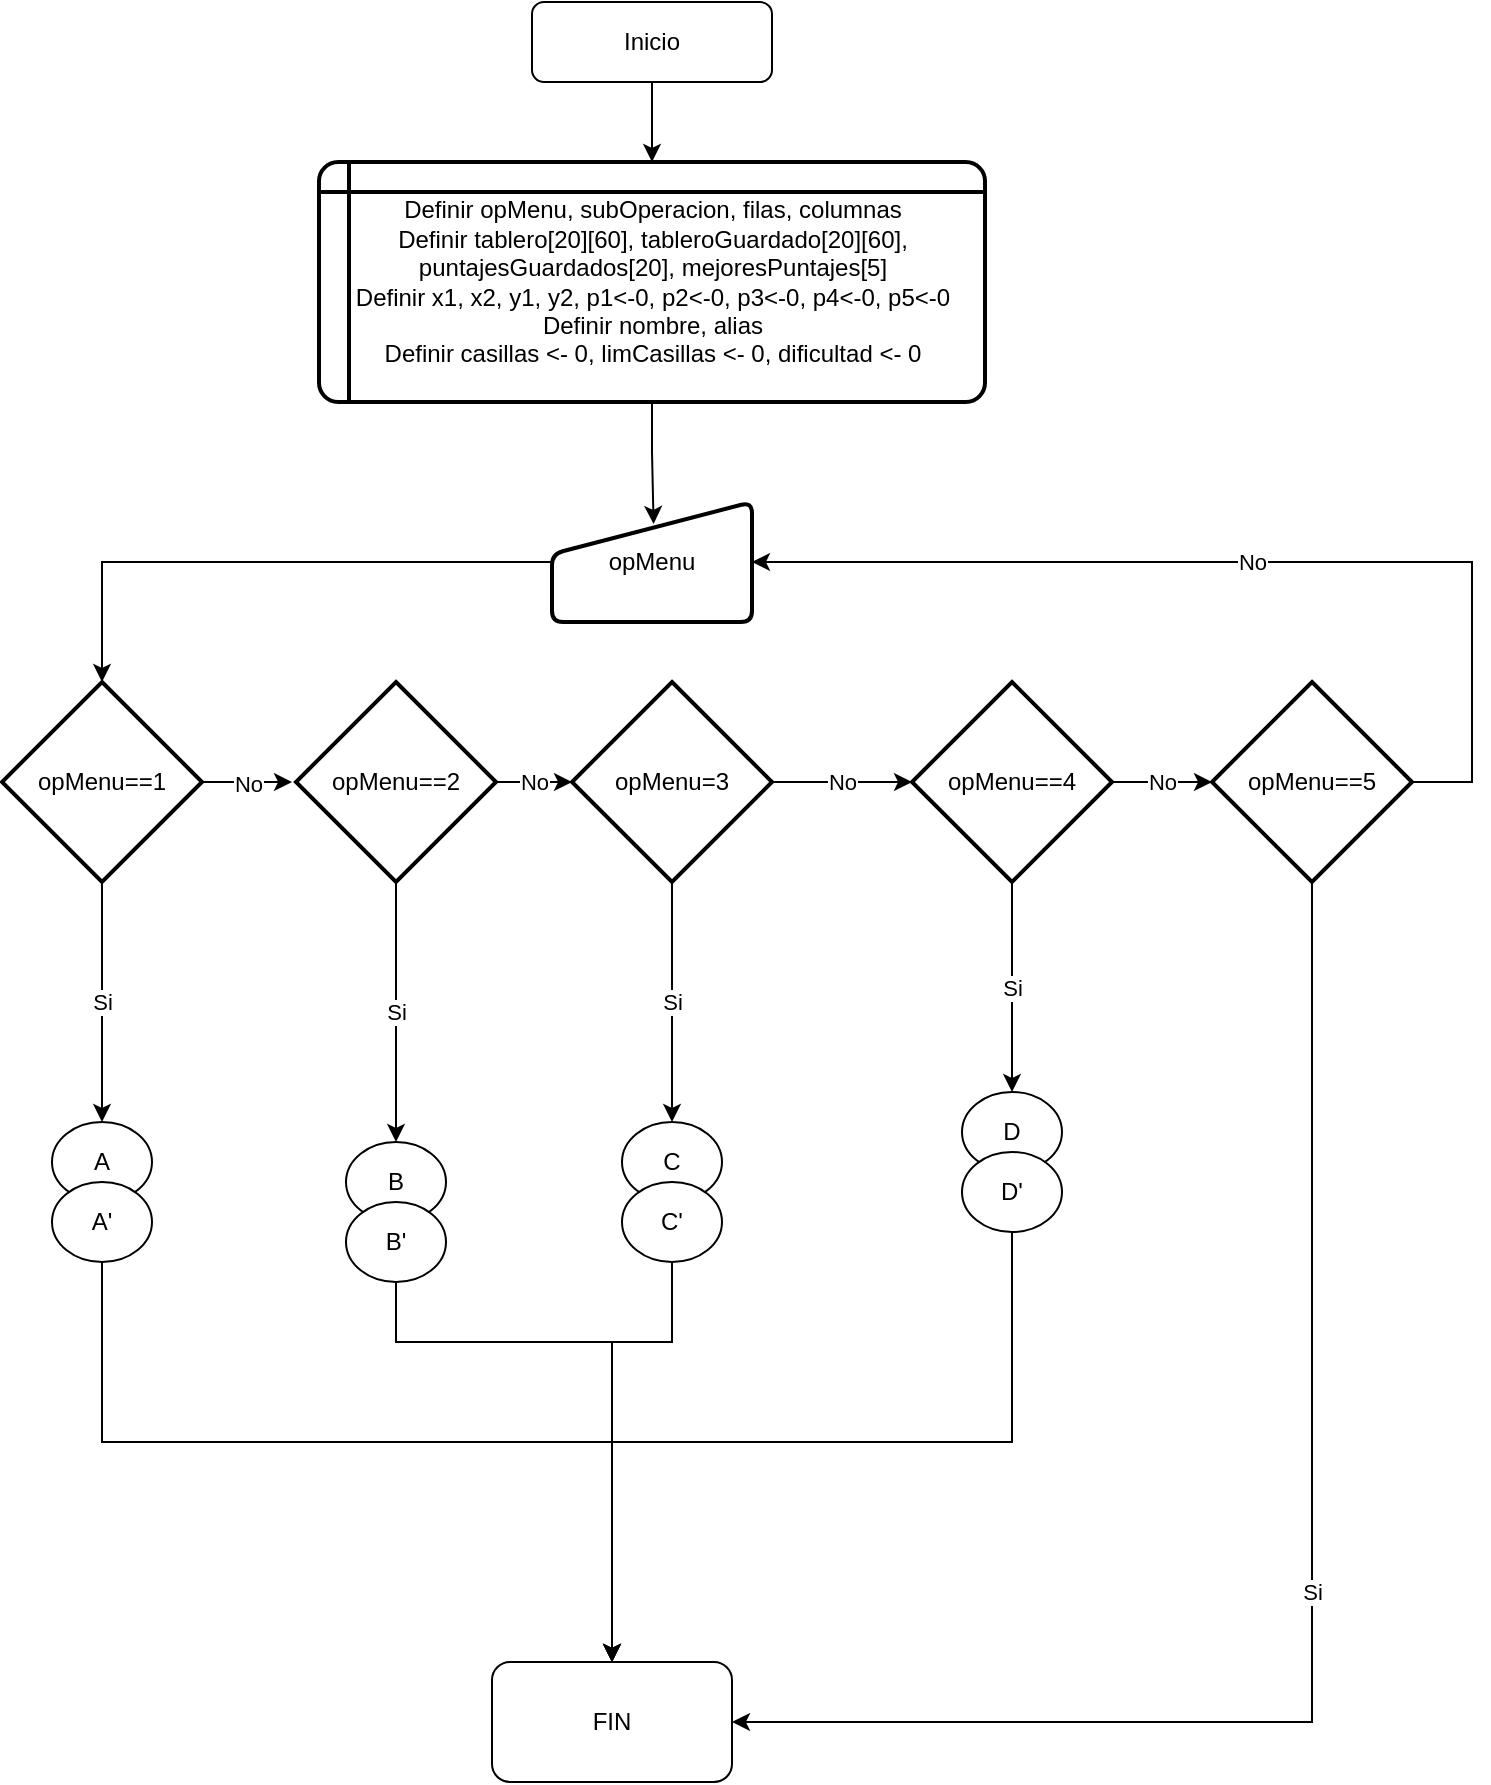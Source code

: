 <mxfile version="14.6.10" type="device"><diagram id="C5RBs43oDa-KdzZeNtuy" name="Page-1"><mxGraphModel dx="1422" dy="814" grid="1" gridSize="10" guides="1" tooltips="1" connect="1" arrows="1" fold="1" page="1" pageScale="1" pageWidth="827" pageHeight="1169" math="0" shadow="0"><root><mxCell id="WIyWlLk6GJQsqaUBKTNV-0"/><mxCell id="WIyWlLk6GJQsqaUBKTNV-1" parent="WIyWlLk6GJQsqaUBKTNV-0"/><mxCell id="hzygPwYfUC6GSbl5WGEr-0" style="edgeStyle=orthogonalEdgeStyle;rounded=0;orthogonalLoop=1;jettySize=auto;html=1;entryX=0.5;entryY=0;entryDx=0;entryDy=0;" parent="WIyWlLk6GJQsqaUBKTNV-1" source="WIyWlLk6GJQsqaUBKTNV-3" target="W6_IZnnFfyVBB-mvfwkG-2" edge="1"><mxGeometry relative="1" as="geometry"/></mxCell><mxCell id="WIyWlLk6GJQsqaUBKTNV-3" value="Inicio" style="rounded=1;whiteSpace=wrap;html=1;fontSize=12;glass=0;strokeWidth=1;shadow=0;" parent="WIyWlLk6GJQsqaUBKTNV-1" vertex="1"><mxGeometry x="330" y="10" width="120" height="40" as="geometry"/></mxCell><mxCell id="W6_IZnnFfyVBB-mvfwkG-4" style="edgeStyle=orthogonalEdgeStyle;rounded=0;orthogonalLoop=1;jettySize=auto;html=1;entryX=0.508;entryY=0.183;entryDx=0;entryDy=0;entryPerimeter=0;" parent="WIyWlLk6GJQsqaUBKTNV-1" source="W6_IZnnFfyVBB-mvfwkG-2" target="W6_IZnnFfyVBB-mvfwkG-3" edge="1"><mxGeometry relative="1" as="geometry"/></mxCell><mxCell id="W6_IZnnFfyVBB-mvfwkG-2" value="Definir opMenu, subOperacion, filas, columnas&lt;br&gt;Definir tablero[20][60], tableroGuardado[20][60], puntajesGuardados[20], mejoresPuntajes[5]&lt;br&gt;Definir x1, x2, y1, y2, p1&amp;lt;-0, p2&amp;lt;-0, p3&amp;lt;-0, p4&amp;lt;-0, p5&amp;lt;-0&lt;br&gt;Definir nombre, alias&lt;br&gt;Definir casillas &amp;lt;- 0, limCasillas &amp;lt;- 0, dificultad &amp;lt;- 0" style="shape=internalStorage;whiteSpace=wrap;html=1;dx=15;dy=15;rounded=1;arcSize=8;strokeWidth=2;" parent="WIyWlLk6GJQsqaUBKTNV-1" vertex="1"><mxGeometry x="223.5" y="90" width="333" height="120" as="geometry"/></mxCell><mxCell id="W6_IZnnFfyVBB-mvfwkG-6" style="edgeStyle=orthogonalEdgeStyle;rounded=0;orthogonalLoop=1;jettySize=auto;html=1;entryX=0.5;entryY=0;entryDx=0;entryDy=0;entryPerimeter=0;" parent="WIyWlLk6GJQsqaUBKTNV-1" source="W6_IZnnFfyVBB-mvfwkG-3" target="W6_IZnnFfyVBB-mvfwkG-5" edge="1"><mxGeometry relative="1" as="geometry"/></mxCell><mxCell id="W6_IZnnFfyVBB-mvfwkG-3" value="opMenu" style="html=1;strokeWidth=2;shape=manualInput;whiteSpace=wrap;rounded=1;size=26;arcSize=11;" parent="WIyWlLk6GJQsqaUBKTNV-1" vertex="1"><mxGeometry x="340" y="260" width="100" height="60" as="geometry"/></mxCell><mxCell id="fiNCzKqSNeJoFgSpumV0-7" value="Si" style="edgeStyle=orthogonalEdgeStyle;rounded=0;orthogonalLoop=1;jettySize=auto;html=1;entryX=0.5;entryY=0;entryDx=0;entryDy=0;" edge="1" parent="WIyWlLk6GJQsqaUBKTNV-1" source="W6_IZnnFfyVBB-mvfwkG-5" target="hzygPwYfUC6GSbl5WGEr-1"><mxGeometry relative="1" as="geometry"/></mxCell><mxCell id="fiNCzKqSNeJoFgSpumV0-11" value="No" style="edgeStyle=orthogonalEdgeStyle;rounded=0;orthogonalLoop=1;jettySize=auto;html=1;" edge="1" parent="WIyWlLk6GJQsqaUBKTNV-1" source="W6_IZnnFfyVBB-mvfwkG-5"><mxGeometry relative="1" as="geometry"><mxPoint x="210" y="400" as="targetPoint"/></mxGeometry></mxCell><mxCell id="W6_IZnnFfyVBB-mvfwkG-5" value="opMenu==1" style="strokeWidth=2;html=1;shape=mxgraph.flowchart.decision;whiteSpace=wrap;" parent="WIyWlLk6GJQsqaUBKTNV-1" vertex="1"><mxGeometry x="65" y="350" width="100" height="100" as="geometry"/></mxCell><mxCell id="W6_IZnnFfyVBB-mvfwkG-16" value="FIN" style="rounded=1;whiteSpace=wrap;html=1;" parent="WIyWlLk6GJQsqaUBKTNV-1" vertex="1"><mxGeometry x="310" y="840" width="120" height="60" as="geometry"/></mxCell><mxCell id="hzygPwYfUC6GSbl5WGEr-1" value="A" style="ellipse;whiteSpace=wrap;html=1;" parent="WIyWlLk6GJQsqaUBKTNV-1" vertex="1"><mxGeometry x="90" y="570" width="50" height="40" as="geometry"/></mxCell><mxCell id="fiNCzKqSNeJoFgSpumV0-21" style="edgeStyle=orthogonalEdgeStyle;rounded=0;orthogonalLoop=1;jettySize=auto;html=1;entryX=0.5;entryY=0;entryDx=0;entryDy=0;" edge="1" parent="WIyWlLk6GJQsqaUBKTNV-1" source="hzygPwYfUC6GSbl5WGEr-2" target="W6_IZnnFfyVBB-mvfwkG-16"><mxGeometry relative="1" as="geometry"><Array as="points"><mxPoint x="115" y="730"/><mxPoint x="370" y="730"/></Array></mxGeometry></mxCell><mxCell id="hzygPwYfUC6GSbl5WGEr-2" value="A'" style="ellipse;whiteSpace=wrap;html=1;" parent="WIyWlLk6GJQsqaUBKTNV-1" vertex="1"><mxGeometry x="90" y="600" width="50" height="40" as="geometry"/></mxCell><mxCell id="fiNCzKqSNeJoFgSpumV0-0" value="B" style="ellipse;whiteSpace=wrap;html=1;" vertex="1" parent="WIyWlLk6GJQsqaUBKTNV-1"><mxGeometry x="237" y="580" width="50" height="40" as="geometry"/></mxCell><mxCell id="fiNCzKqSNeJoFgSpumV0-22" style="edgeStyle=orthogonalEdgeStyle;rounded=0;orthogonalLoop=1;jettySize=auto;html=1;" edge="1" parent="WIyWlLk6GJQsqaUBKTNV-1" source="fiNCzKqSNeJoFgSpumV0-1"><mxGeometry relative="1" as="geometry"><mxPoint x="370" y="840" as="targetPoint"/><Array as="points"><mxPoint x="262" y="680"/><mxPoint x="370" y="680"/></Array></mxGeometry></mxCell><mxCell id="fiNCzKqSNeJoFgSpumV0-1" value="B'" style="ellipse;whiteSpace=wrap;html=1;" vertex="1" parent="WIyWlLk6GJQsqaUBKTNV-1"><mxGeometry x="237" y="610" width="50" height="40" as="geometry"/></mxCell><mxCell id="fiNCzKqSNeJoFgSpumV0-2" value="C" style="ellipse;whiteSpace=wrap;html=1;" vertex="1" parent="WIyWlLk6GJQsqaUBKTNV-1"><mxGeometry x="375" y="570" width="50" height="40" as="geometry"/></mxCell><mxCell id="fiNCzKqSNeJoFgSpumV0-23" style="edgeStyle=orthogonalEdgeStyle;rounded=0;orthogonalLoop=1;jettySize=auto;html=1;" edge="1" parent="WIyWlLk6GJQsqaUBKTNV-1" source="fiNCzKqSNeJoFgSpumV0-3"><mxGeometry relative="1" as="geometry"><mxPoint x="370" y="840" as="targetPoint"/><Array as="points"><mxPoint x="400" y="680"/><mxPoint x="370" y="680"/></Array></mxGeometry></mxCell><mxCell id="fiNCzKqSNeJoFgSpumV0-3" value="C'" style="ellipse;whiteSpace=wrap;html=1;" vertex="1" parent="WIyWlLk6GJQsqaUBKTNV-1"><mxGeometry x="375" y="600" width="50" height="40" as="geometry"/></mxCell><mxCell id="fiNCzKqSNeJoFgSpumV0-4" value="D" style="ellipse;whiteSpace=wrap;html=1;" vertex="1" parent="WIyWlLk6GJQsqaUBKTNV-1"><mxGeometry x="545" y="555" width="50" height="40" as="geometry"/></mxCell><mxCell id="fiNCzKqSNeJoFgSpumV0-24" style="edgeStyle=orthogonalEdgeStyle;rounded=0;orthogonalLoop=1;jettySize=auto;html=1;" edge="1" parent="WIyWlLk6GJQsqaUBKTNV-1" source="fiNCzKqSNeJoFgSpumV0-5"><mxGeometry relative="1" as="geometry"><mxPoint x="370" y="840" as="targetPoint"/><Array as="points"><mxPoint x="570" y="730"/><mxPoint x="370" y="730"/></Array></mxGeometry></mxCell><mxCell id="fiNCzKqSNeJoFgSpumV0-5" value="D'" style="ellipse;whiteSpace=wrap;html=1;" vertex="1" parent="WIyWlLk6GJQsqaUBKTNV-1"><mxGeometry x="545" y="585" width="50" height="40" as="geometry"/></mxCell><mxCell id="fiNCzKqSNeJoFgSpumV0-12" value="Si" style="edgeStyle=orthogonalEdgeStyle;rounded=0;orthogonalLoop=1;jettySize=auto;html=1;entryX=0.5;entryY=0;entryDx=0;entryDy=0;" edge="1" parent="WIyWlLk6GJQsqaUBKTNV-1" source="fiNCzKqSNeJoFgSpumV0-10" target="fiNCzKqSNeJoFgSpumV0-0"><mxGeometry relative="1" as="geometry"/></mxCell><mxCell id="fiNCzKqSNeJoFgSpumV0-14" value="No" style="edgeStyle=orthogonalEdgeStyle;rounded=0;orthogonalLoop=1;jettySize=auto;html=1;entryX=0;entryY=0.5;entryDx=0;entryDy=0;entryPerimeter=0;" edge="1" parent="WIyWlLk6GJQsqaUBKTNV-1" source="fiNCzKqSNeJoFgSpumV0-10" target="fiNCzKqSNeJoFgSpumV0-13"><mxGeometry relative="1" as="geometry"/></mxCell><mxCell id="fiNCzKqSNeJoFgSpumV0-10" value="opMenu==2" style="strokeWidth=2;html=1;shape=mxgraph.flowchart.decision;whiteSpace=wrap;" vertex="1" parent="WIyWlLk6GJQsqaUBKTNV-1"><mxGeometry x="212" y="350" width="100" height="100" as="geometry"/></mxCell><mxCell id="fiNCzKqSNeJoFgSpumV0-16" value="Si" style="edgeStyle=orthogonalEdgeStyle;rounded=0;orthogonalLoop=1;jettySize=auto;html=1;" edge="1" parent="WIyWlLk6GJQsqaUBKTNV-1" source="fiNCzKqSNeJoFgSpumV0-13" target="fiNCzKqSNeJoFgSpumV0-2"><mxGeometry relative="1" as="geometry"/></mxCell><mxCell id="fiNCzKqSNeJoFgSpumV0-18" value="No" style="edgeStyle=orthogonalEdgeStyle;rounded=0;orthogonalLoop=1;jettySize=auto;html=1;entryX=0;entryY=0.5;entryDx=0;entryDy=0;entryPerimeter=0;" edge="1" parent="WIyWlLk6GJQsqaUBKTNV-1" source="fiNCzKqSNeJoFgSpumV0-13" target="fiNCzKqSNeJoFgSpumV0-17"><mxGeometry relative="1" as="geometry"/></mxCell><mxCell id="fiNCzKqSNeJoFgSpumV0-13" value="opMenu=3" style="strokeWidth=2;html=1;shape=mxgraph.flowchart.decision;whiteSpace=wrap;" vertex="1" parent="WIyWlLk6GJQsqaUBKTNV-1"><mxGeometry x="350" y="350" width="100" height="100" as="geometry"/></mxCell><mxCell id="fiNCzKqSNeJoFgSpumV0-19" value="Si" style="edgeStyle=orthogonalEdgeStyle;rounded=0;orthogonalLoop=1;jettySize=auto;html=1;entryX=0.5;entryY=0;entryDx=0;entryDy=0;" edge="1" parent="WIyWlLk6GJQsqaUBKTNV-1" source="fiNCzKqSNeJoFgSpumV0-17" target="fiNCzKqSNeJoFgSpumV0-4"><mxGeometry relative="1" as="geometry"/></mxCell><mxCell id="fiNCzKqSNeJoFgSpumV0-27" value="No" style="edgeStyle=orthogonalEdgeStyle;rounded=0;orthogonalLoop=1;jettySize=auto;html=1;entryX=0;entryY=0.5;entryDx=0;entryDy=0;entryPerimeter=0;" edge="1" parent="WIyWlLk6GJQsqaUBKTNV-1" source="fiNCzKqSNeJoFgSpumV0-17" target="fiNCzKqSNeJoFgSpumV0-26"><mxGeometry relative="1" as="geometry"/></mxCell><mxCell id="fiNCzKqSNeJoFgSpumV0-17" value="opMenu==4" style="strokeWidth=2;html=1;shape=mxgraph.flowchart.decision;whiteSpace=wrap;" vertex="1" parent="WIyWlLk6GJQsqaUBKTNV-1"><mxGeometry x="520" y="350" width="100" height="100" as="geometry"/></mxCell><mxCell id="fiNCzKqSNeJoFgSpumV0-28" value="Si" style="edgeStyle=orthogonalEdgeStyle;rounded=0;orthogonalLoop=1;jettySize=auto;html=1;entryX=1;entryY=0.5;entryDx=0;entryDy=0;" edge="1" parent="WIyWlLk6GJQsqaUBKTNV-1" source="fiNCzKqSNeJoFgSpumV0-26" target="W6_IZnnFfyVBB-mvfwkG-16"><mxGeometry relative="1" as="geometry"><Array as="points"><mxPoint x="720" y="870"/></Array></mxGeometry></mxCell><mxCell id="fiNCzKqSNeJoFgSpumV0-29" value="No" style="edgeStyle=orthogonalEdgeStyle;rounded=0;orthogonalLoop=1;jettySize=auto;html=1;entryX=1;entryY=0.5;entryDx=0;entryDy=0;" edge="1" parent="WIyWlLk6GJQsqaUBKTNV-1" source="fiNCzKqSNeJoFgSpumV0-26" target="W6_IZnnFfyVBB-mvfwkG-3"><mxGeometry relative="1" as="geometry"><Array as="points"><mxPoint x="800" y="400"/><mxPoint x="800" y="290"/></Array></mxGeometry></mxCell><mxCell id="fiNCzKqSNeJoFgSpumV0-26" value="opMenu==5" style="strokeWidth=2;html=1;shape=mxgraph.flowchart.decision;whiteSpace=wrap;" vertex="1" parent="WIyWlLk6GJQsqaUBKTNV-1"><mxGeometry x="670" y="350" width="100" height="100" as="geometry"/></mxCell></root></mxGraphModel></diagram></mxfile>
